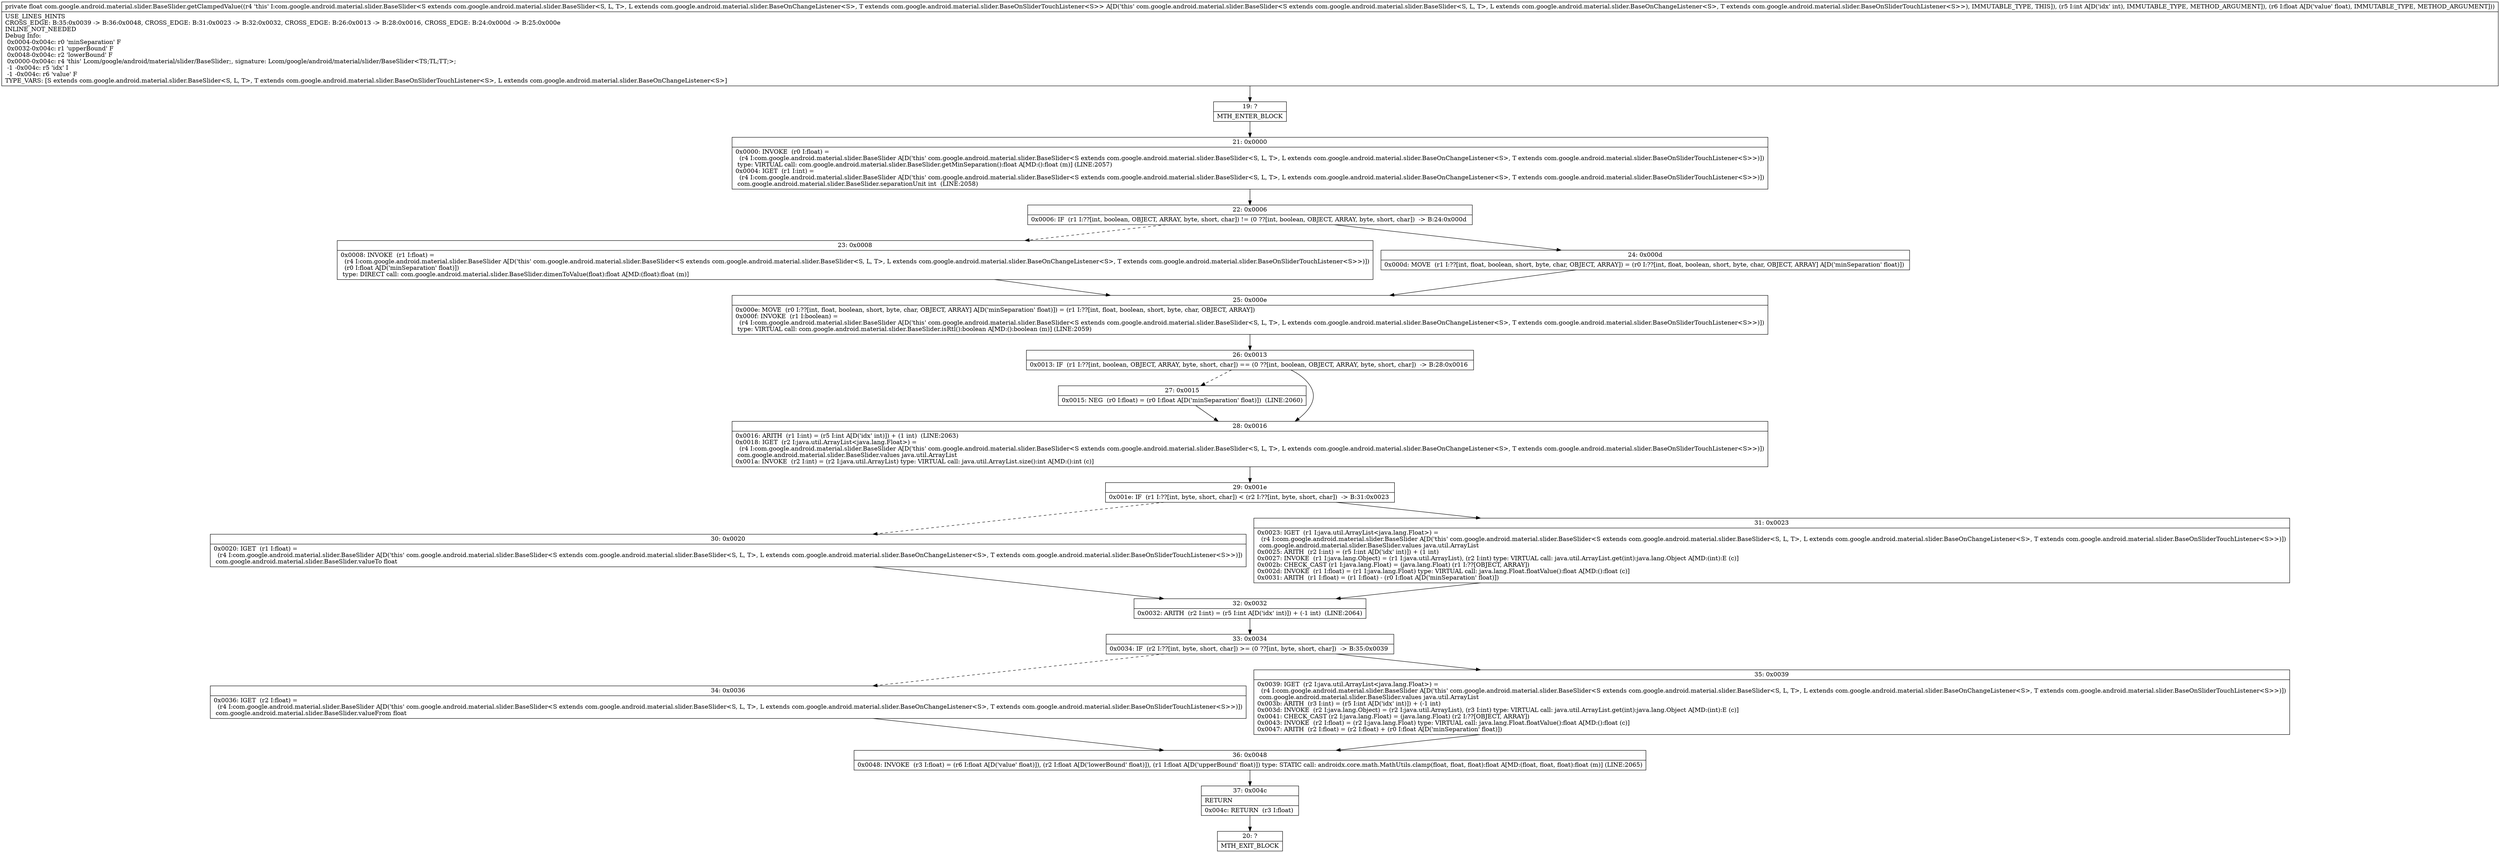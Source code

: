 digraph "CFG forcom.google.android.material.slider.BaseSlider.getClampedValue(IF)F" {
Node_19 [shape=record,label="{19\:\ ?|MTH_ENTER_BLOCK\l}"];
Node_21 [shape=record,label="{21\:\ 0x0000|0x0000: INVOKE  (r0 I:float) = \l  (r4 I:com.google.android.material.slider.BaseSlider A[D('this' com.google.android.material.slider.BaseSlider\<S extends com.google.android.material.slider.BaseSlider\<S, L, T\>, L extends com.google.android.material.slider.BaseOnChangeListener\<S\>, T extends com.google.android.material.slider.BaseOnSliderTouchListener\<S\>\>)])\l type: VIRTUAL call: com.google.android.material.slider.BaseSlider.getMinSeparation():float A[MD:():float (m)] (LINE:2057)\l0x0004: IGET  (r1 I:int) = \l  (r4 I:com.google.android.material.slider.BaseSlider A[D('this' com.google.android.material.slider.BaseSlider\<S extends com.google.android.material.slider.BaseSlider\<S, L, T\>, L extends com.google.android.material.slider.BaseOnChangeListener\<S\>, T extends com.google.android.material.slider.BaseOnSliderTouchListener\<S\>\>)])\l com.google.android.material.slider.BaseSlider.separationUnit int  (LINE:2058)\l}"];
Node_22 [shape=record,label="{22\:\ 0x0006|0x0006: IF  (r1 I:??[int, boolean, OBJECT, ARRAY, byte, short, char]) != (0 ??[int, boolean, OBJECT, ARRAY, byte, short, char])  \-\> B:24:0x000d \l}"];
Node_23 [shape=record,label="{23\:\ 0x0008|0x0008: INVOKE  (r1 I:float) = \l  (r4 I:com.google.android.material.slider.BaseSlider A[D('this' com.google.android.material.slider.BaseSlider\<S extends com.google.android.material.slider.BaseSlider\<S, L, T\>, L extends com.google.android.material.slider.BaseOnChangeListener\<S\>, T extends com.google.android.material.slider.BaseOnSliderTouchListener\<S\>\>)])\l  (r0 I:float A[D('minSeparation' float)])\l type: DIRECT call: com.google.android.material.slider.BaseSlider.dimenToValue(float):float A[MD:(float):float (m)]\l}"];
Node_25 [shape=record,label="{25\:\ 0x000e|0x000e: MOVE  (r0 I:??[int, float, boolean, short, byte, char, OBJECT, ARRAY] A[D('minSeparation' float)]) = (r1 I:??[int, float, boolean, short, byte, char, OBJECT, ARRAY]) \l0x000f: INVOKE  (r1 I:boolean) = \l  (r4 I:com.google.android.material.slider.BaseSlider A[D('this' com.google.android.material.slider.BaseSlider\<S extends com.google.android.material.slider.BaseSlider\<S, L, T\>, L extends com.google.android.material.slider.BaseOnChangeListener\<S\>, T extends com.google.android.material.slider.BaseOnSliderTouchListener\<S\>\>)])\l type: VIRTUAL call: com.google.android.material.slider.BaseSlider.isRtl():boolean A[MD:():boolean (m)] (LINE:2059)\l}"];
Node_26 [shape=record,label="{26\:\ 0x0013|0x0013: IF  (r1 I:??[int, boolean, OBJECT, ARRAY, byte, short, char]) == (0 ??[int, boolean, OBJECT, ARRAY, byte, short, char])  \-\> B:28:0x0016 \l}"];
Node_27 [shape=record,label="{27\:\ 0x0015|0x0015: NEG  (r0 I:float) = (r0 I:float A[D('minSeparation' float)])  (LINE:2060)\l}"];
Node_28 [shape=record,label="{28\:\ 0x0016|0x0016: ARITH  (r1 I:int) = (r5 I:int A[D('idx' int)]) + (1 int)  (LINE:2063)\l0x0018: IGET  (r2 I:java.util.ArrayList\<java.lang.Float\>) = \l  (r4 I:com.google.android.material.slider.BaseSlider A[D('this' com.google.android.material.slider.BaseSlider\<S extends com.google.android.material.slider.BaseSlider\<S, L, T\>, L extends com.google.android.material.slider.BaseOnChangeListener\<S\>, T extends com.google.android.material.slider.BaseOnSliderTouchListener\<S\>\>)])\l com.google.android.material.slider.BaseSlider.values java.util.ArrayList \l0x001a: INVOKE  (r2 I:int) = (r2 I:java.util.ArrayList) type: VIRTUAL call: java.util.ArrayList.size():int A[MD:():int (c)]\l}"];
Node_29 [shape=record,label="{29\:\ 0x001e|0x001e: IF  (r1 I:??[int, byte, short, char]) \< (r2 I:??[int, byte, short, char])  \-\> B:31:0x0023 \l}"];
Node_30 [shape=record,label="{30\:\ 0x0020|0x0020: IGET  (r1 I:float) = \l  (r4 I:com.google.android.material.slider.BaseSlider A[D('this' com.google.android.material.slider.BaseSlider\<S extends com.google.android.material.slider.BaseSlider\<S, L, T\>, L extends com.google.android.material.slider.BaseOnChangeListener\<S\>, T extends com.google.android.material.slider.BaseOnSliderTouchListener\<S\>\>)])\l com.google.android.material.slider.BaseSlider.valueTo float \l}"];
Node_32 [shape=record,label="{32\:\ 0x0032|0x0032: ARITH  (r2 I:int) = (r5 I:int A[D('idx' int)]) + (\-1 int)  (LINE:2064)\l}"];
Node_33 [shape=record,label="{33\:\ 0x0034|0x0034: IF  (r2 I:??[int, byte, short, char]) \>= (0 ??[int, byte, short, char])  \-\> B:35:0x0039 \l}"];
Node_34 [shape=record,label="{34\:\ 0x0036|0x0036: IGET  (r2 I:float) = \l  (r4 I:com.google.android.material.slider.BaseSlider A[D('this' com.google.android.material.slider.BaseSlider\<S extends com.google.android.material.slider.BaseSlider\<S, L, T\>, L extends com.google.android.material.slider.BaseOnChangeListener\<S\>, T extends com.google.android.material.slider.BaseOnSliderTouchListener\<S\>\>)])\l com.google.android.material.slider.BaseSlider.valueFrom float \l}"];
Node_36 [shape=record,label="{36\:\ 0x0048|0x0048: INVOKE  (r3 I:float) = (r6 I:float A[D('value' float)]), (r2 I:float A[D('lowerBound' float)]), (r1 I:float A[D('upperBound' float)]) type: STATIC call: androidx.core.math.MathUtils.clamp(float, float, float):float A[MD:(float, float, float):float (m)] (LINE:2065)\l}"];
Node_37 [shape=record,label="{37\:\ 0x004c|RETURN\l|0x004c: RETURN  (r3 I:float) \l}"];
Node_20 [shape=record,label="{20\:\ ?|MTH_EXIT_BLOCK\l}"];
Node_35 [shape=record,label="{35\:\ 0x0039|0x0039: IGET  (r2 I:java.util.ArrayList\<java.lang.Float\>) = \l  (r4 I:com.google.android.material.slider.BaseSlider A[D('this' com.google.android.material.slider.BaseSlider\<S extends com.google.android.material.slider.BaseSlider\<S, L, T\>, L extends com.google.android.material.slider.BaseOnChangeListener\<S\>, T extends com.google.android.material.slider.BaseOnSliderTouchListener\<S\>\>)])\l com.google.android.material.slider.BaseSlider.values java.util.ArrayList \l0x003b: ARITH  (r3 I:int) = (r5 I:int A[D('idx' int)]) + (\-1 int) \l0x003d: INVOKE  (r2 I:java.lang.Object) = (r2 I:java.util.ArrayList), (r3 I:int) type: VIRTUAL call: java.util.ArrayList.get(int):java.lang.Object A[MD:(int):E (c)]\l0x0041: CHECK_CAST (r2 I:java.lang.Float) = (java.lang.Float) (r2 I:??[OBJECT, ARRAY]) \l0x0043: INVOKE  (r2 I:float) = (r2 I:java.lang.Float) type: VIRTUAL call: java.lang.Float.floatValue():float A[MD:():float (c)]\l0x0047: ARITH  (r2 I:float) = (r2 I:float) + (r0 I:float A[D('minSeparation' float)]) \l}"];
Node_31 [shape=record,label="{31\:\ 0x0023|0x0023: IGET  (r1 I:java.util.ArrayList\<java.lang.Float\>) = \l  (r4 I:com.google.android.material.slider.BaseSlider A[D('this' com.google.android.material.slider.BaseSlider\<S extends com.google.android.material.slider.BaseSlider\<S, L, T\>, L extends com.google.android.material.slider.BaseOnChangeListener\<S\>, T extends com.google.android.material.slider.BaseOnSliderTouchListener\<S\>\>)])\l com.google.android.material.slider.BaseSlider.values java.util.ArrayList \l0x0025: ARITH  (r2 I:int) = (r5 I:int A[D('idx' int)]) + (1 int) \l0x0027: INVOKE  (r1 I:java.lang.Object) = (r1 I:java.util.ArrayList), (r2 I:int) type: VIRTUAL call: java.util.ArrayList.get(int):java.lang.Object A[MD:(int):E (c)]\l0x002b: CHECK_CAST (r1 I:java.lang.Float) = (java.lang.Float) (r1 I:??[OBJECT, ARRAY]) \l0x002d: INVOKE  (r1 I:float) = (r1 I:java.lang.Float) type: VIRTUAL call: java.lang.Float.floatValue():float A[MD:():float (c)]\l0x0031: ARITH  (r1 I:float) = (r1 I:float) \- (r0 I:float A[D('minSeparation' float)]) \l}"];
Node_24 [shape=record,label="{24\:\ 0x000d|0x000d: MOVE  (r1 I:??[int, float, boolean, short, byte, char, OBJECT, ARRAY]) = (r0 I:??[int, float, boolean, short, byte, char, OBJECT, ARRAY] A[D('minSeparation' float)]) \l}"];
MethodNode[shape=record,label="{private float com.google.android.material.slider.BaseSlider.getClampedValue((r4 'this' I:com.google.android.material.slider.BaseSlider\<S extends com.google.android.material.slider.BaseSlider\<S, L, T\>, L extends com.google.android.material.slider.BaseOnChangeListener\<S\>, T extends com.google.android.material.slider.BaseOnSliderTouchListener\<S\>\> A[D('this' com.google.android.material.slider.BaseSlider\<S extends com.google.android.material.slider.BaseSlider\<S, L, T\>, L extends com.google.android.material.slider.BaseOnChangeListener\<S\>, T extends com.google.android.material.slider.BaseOnSliderTouchListener\<S\>\>), IMMUTABLE_TYPE, THIS]), (r5 I:int A[D('idx' int), IMMUTABLE_TYPE, METHOD_ARGUMENT]), (r6 I:float A[D('value' float), IMMUTABLE_TYPE, METHOD_ARGUMENT]))  | USE_LINES_HINTS\lCROSS_EDGE: B:35:0x0039 \-\> B:36:0x0048, CROSS_EDGE: B:31:0x0023 \-\> B:32:0x0032, CROSS_EDGE: B:26:0x0013 \-\> B:28:0x0016, CROSS_EDGE: B:24:0x000d \-\> B:25:0x000e\lINLINE_NOT_NEEDED\lDebug Info:\l  0x0004\-0x004c: r0 'minSeparation' F\l  0x0032\-0x004c: r1 'upperBound' F\l  0x0048\-0x004c: r2 'lowerBound' F\l  0x0000\-0x004c: r4 'this' Lcom\/google\/android\/material\/slider\/BaseSlider;, signature: Lcom\/google\/android\/material\/slider\/BaseSlider\<TS;TL;TT;\>;\l  \-1 \-0x004c: r5 'idx' I\l  \-1 \-0x004c: r6 'value' F\lTYPE_VARS: [S extends com.google.android.material.slider.BaseSlider\<S, L, T\>, T extends com.google.android.material.slider.BaseOnSliderTouchListener\<S\>, L extends com.google.android.material.slider.BaseOnChangeListener\<S\>]\l}"];
MethodNode -> Node_19;Node_19 -> Node_21;
Node_21 -> Node_22;
Node_22 -> Node_23[style=dashed];
Node_22 -> Node_24;
Node_23 -> Node_25;
Node_25 -> Node_26;
Node_26 -> Node_27[style=dashed];
Node_26 -> Node_28;
Node_27 -> Node_28;
Node_28 -> Node_29;
Node_29 -> Node_30[style=dashed];
Node_29 -> Node_31;
Node_30 -> Node_32;
Node_32 -> Node_33;
Node_33 -> Node_34[style=dashed];
Node_33 -> Node_35;
Node_34 -> Node_36;
Node_36 -> Node_37;
Node_37 -> Node_20;
Node_35 -> Node_36;
Node_31 -> Node_32;
Node_24 -> Node_25;
}

